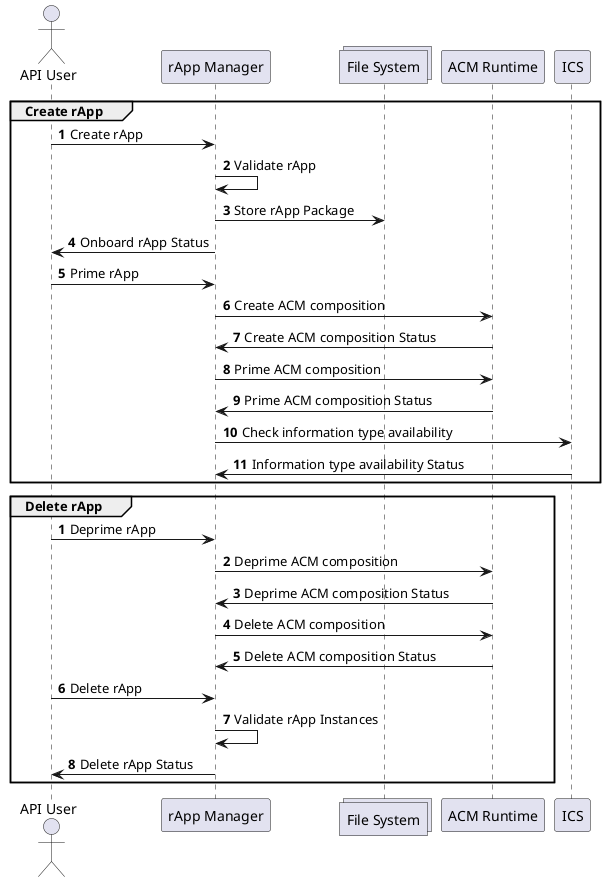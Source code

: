 @startuml
autonumber

actor "API User"
participant "rApp Manager"
collections "File System"
participant "ACM Runtime"
participant "ICS"

group Create rApp
"API User"->"rApp Manager": Create rApp
"rApp Manager"->"rApp Manager": Validate rApp
"rApp Manager"->"File System": Store rApp Package
"rApp Manager"->"API User": Onboard rApp Status
"API User"->"rApp Manager": Prime rApp
"rApp Manager"->"ACM Runtime": Create ACM composition
"ACM Runtime"->"rApp Manager": Create ACM composition Status
"rApp Manager"->"ACM Runtime": Prime ACM composition
"ACM Runtime"->"rApp Manager": Prime ACM composition Status
"rApp Manager"->"ICS": Check information type availability
"ICS"->"rApp Manager": Information type availability Status
end

autonumber
group Delete rApp
"API User"->"rApp Manager": Deprime rApp
"rApp Manager"->"ACM Runtime": Deprime ACM composition
"ACM Runtime"->"rApp Manager": Deprime ACM composition Status
"rApp Manager"->"ACM Runtime": Delete ACM composition
"ACM Runtime"->"rApp Manager": Delete ACM composition Status
"API User"->"rApp Manager": Delete rApp
"rApp Manager"->"rApp Manager": Validate rApp Instances
"rApp Manager"->"API User": Delete rApp Status

end


@enduml
